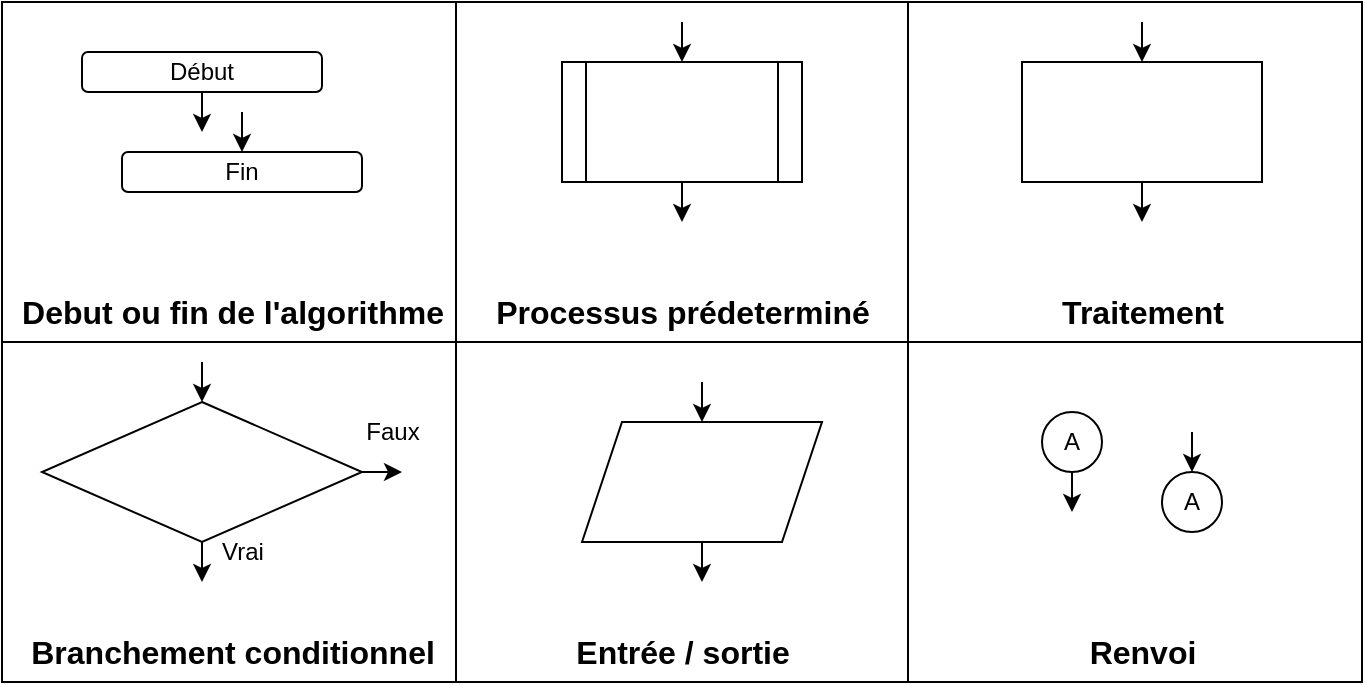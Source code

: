 <mxfile scale="3" border="0">
    <diagram id="LnBaotPDmzfXH7vjj1XS" name="Page-1">
        <mxGraphModel dx="863" dy="549" grid="1" gridSize="10" guides="1" tooltips="1" connect="1" arrows="1" fold="1" page="1" pageScale="1" pageWidth="850" pageHeight="1100" math="0" shadow="0">
            <root>
                <mxCell id="0"/>
                <mxCell id="1" parent="0"/>
                <mxCell id="64" value="" style="shape=table;startSize=0;container=1;collapsible=0;childLayout=tableLayout;" vertex="1" parent="1">
                    <mxGeometry x="30" y="20" width="680" height="340" as="geometry"/>
                </mxCell>
                <mxCell id="65" value="" style="shape=tableRow;horizontal=0;startSize=0;swimlaneHead=0;swimlaneBody=0;top=0;left=0;bottom=0;right=0;collapsible=0;dropTarget=0;fillColor=none;points=[[0,0.5],[1,0.5]];portConstraint=eastwest;" vertex="1" parent="64">
                    <mxGeometry width="680" height="170" as="geometry"/>
                </mxCell>
                <mxCell id="66" value="" style="shape=partialRectangle;html=1;whiteSpace=wrap;connectable=0;overflow=hidden;fillColor=none;top=0;left=0;bottom=0;right=0;pointerEvents=1;" vertex="1" parent="65">
                    <mxGeometry width="227" height="170" as="geometry">
                        <mxRectangle width="227" height="170" as="alternateBounds"/>
                    </mxGeometry>
                </mxCell>
                <mxCell id="67" value="" style="shape=partialRectangle;html=1;whiteSpace=wrap;connectable=0;overflow=hidden;fillColor=none;top=0;left=0;bottom=0;right=0;pointerEvents=1;" vertex="1" parent="65">
                    <mxGeometry x="227" width="226" height="170" as="geometry">
                        <mxRectangle width="226" height="170" as="alternateBounds"/>
                    </mxGeometry>
                </mxCell>
                <mxCell id="68" value="" style="shape=partialRectangle;html=1;whiteSpace=wrap;connectable=0;overflow=hidden;fillColor=none;top=0;left=0;bottom=0;right=0;pointerEvents=1;" vertex="1" parent="65">
                    <mxGeometry x="453" width="227" height="170" as="geometry">
                        <mxRectangle width="227" height="170" as="alternateBounds"/>
                    </mxGeometry>
                </mxCell>
                <mxCell id="69" value="" style="shape=tableRow;horizontal=0;startSize=0;swimlaneHead=0;swimlaneBody=0;top=0;left=0;bottom=0;right=0;collapsible=0;dropTarget=0;fillColor=none;points=[[0,0.5],[1,0.5]];portConstraint=eastwest;" vertex="1" parent="64">
                    <mxGeometry y="170" width="680" height="170" as="geometry"/>
                </mxCell>
                <mxCell id="70" value="" style="shape=partialRectangle;html=1;whiteSpace=wrap;connectable=0;overflow=hidden;fillColor=none;top=0;left=0;bottom=0;right=0;pointerEvents=1;" vertex="1" parent="69">
                    <mxGeometry width="227" height="170" as="geometry">
                        <mxRectangle width="227" height="170" as="alternateBounds"/>
                    </mxGeometry>
                </mxCell>
                <mxCell id="71" value="" style="shape=partialRectangle;html=1;whiteSpace=wrap;connectable=0;overflow=hidden;fillColor=none;top=0;left=0;bottom=0;right=0;pointerEvents=1;" vertex="1" parent="69">
                    <mxGeometry x="227" width="226" height="170" as="geometry">
                        <mxRectangle width="226" height="170" as="alternateBounds"/>
                    </mxGeometry>
                </mxCell>
                <mxCell id="72" value="" style="shape=partialRectangle;html=1;whiteSpace=wrap;connectable=0;overflow=hidden;fillColor=none;top=0;left=0;bottom=0;right=0;pointerEvents=1;" vertex="1" parent="69">
                    <mxGeometry x="453" width="227" height="170" as="geometry">
                        <mxRectangle width="227" height="170" as="alternateBounds"/>
                    </mxGeometry>
                </mxCell>
                <mxCell id="17" style="edgeStyle=none;html=1;exitX=0.5;exitY=1;exitDx=0;exitDy=0;" parent="1" source="6" edge="1">
                    <mxGeometry relative="1" as="geometry">
                        <mxPoint x="380" y="310" as="targetPoint"/>
                    </mxGeometry>
                </mxCell>
                <mxCell id="6" value="" style="shape=parallelogram;perimeter=parallelogramPerimeter;whiteSpace=wrap;html=1;fixedSize=1;" parent="1" vertex="1">
                    <mxGeometry x="320" y="230" width="120" height="60" as="geometry"/>
                </mxCell>
                <mxCell id="51" style="edgeStyle=none;html=1;entryX=0.5;entryY=0;entryDx=0;entryDy=0;" edge="1" parent="1" target="6">
                    <mxGeometry relative="1" as="geometry">
                        <mxPoint x="380" y="210" as="sourcePoint"/>
                    </mxGeometry>
                </mxCell>
                <mxCell id="61" value="" style="group" vertex="1" connectable="0" parent="1">
                    <mxGeometry x="70" y="45" width="140" height="70" as="geometry"/>
                </mxCell>
                <mxCell id="20" style="edgeStyle=none;html=1;entryX=0.5;entryY=0;entryDx=0;entryDy=0;" parent="61" target="14" edge="1">
                    <mxGeometry relative="1" as="geometry">
                        <mxPoint x="80" y="30" as="sourcePoint"/>
                    </mxGeometry>
                </mxCell>
                <mxCell id="15" style="edgeStyle=none;html=1;exitX=0.5;exitY=1;exitDx=0;exitDy=0;" parent="61" source="13" edge="1">
                    <mxGeometry relative="1" as="geometry">
                        <mxPoint x="60" y="40" as="targetPoint"/>
                    </mxGeometry>
                </mxCell>
                <mxCell id="13" value="Début" style="rounded=1;whiteSpace=wrap;html=1;" parent="61" vertex="1">
                    <mxGeometry width="120" height="20" as="geometry"/>
                </mxCell>
                <mxCell id="14" value="Fin" style="rounded=1;whiteSpace=wrap;html=1;" parent="61" vertex="1">
                    <mxGeometry x="20" y="50" width="120" height="20" as="geometry"/>
                </mxCell>
                <mxCell id="62" value="" style="group" vertex="1" connectable="0" parent="1">
                    <mxGeometry x="310" y="30" width="120" height="100" as="geometry"/>
                </mxCell>
                <mxCell id="16" style="edgeStyle=none;html=1;exitX=0.5;exitY=1;exitDx=0;exitDy=0;" parent="62" source="5" edge="1">
                    <mxGeometry relative="1" as="geometry">
                        <mxPoint x="60" y="100" as="targetPoint"/>
                    </mxGeometry>
                </mxCell>
                <mxCell id="5" value="" style="shape=process;whiteSpace=wrap;html=1;backgroundOutline=1;" parent="62" vertex="1">
                    <mxGeometry y="20" width="120" height="60" as="geometry"/>
                </mxCell>
                <mxCell id="50" style="edgeStyle=none;html=1;entryX=0.5;entryY=0;entryDx=0;entryDy=0;" edge="1" parent="62" target="5">
                    <mxGeometry relative="1" as="geometry">
                        <mxPoint x="60" as="sourcePoint"/>
                    </mxGeometry>
                </mxCell>
                <mxCell id="63" value="" style="group" vertex="1" connectable="0" parent="1">
                    <mxGeometry x="540" y="30" width="120" height="100" as="geometry"/>
                </mxCell>
                <mxCell id="55" style="edgeStyle=none;html=1;entryX=0.5;entryY=0;entryDx=0;entryDy=0;" edge="1" parent="63" target="52">
                    <mxGeometry relative="1" as="geometry">
                        <mxPoint x="60" as="sourcePoint"/>
                    </mxGeometry>
                </mxCell>
                <mxCell id="54" style="edgeStyle=none;html=1;exitX=0.5;exitY=1;exitDx=0;exitDy=0;" edge="1" parent="63" source="52">
                    <mxGeometry relative="1" as="geometry">
                        <mxPoint x="60" y="100" as="targetPoint"/>
                    </mxGeometry>
                </mxCell>
                <mxCell id="52" value="" style="rounded=0;whiteSpace=wrap;html=1;" vertex="1" parent="63">
                    <mxGeometry y="20" width="120" height="60" as="geometry"/>
                </mxCell>
                <mxCell id="75" value="" style="group" vertex="1" connectable="0" parent="1">
                    <mxGeometry x="550" y="225" width="90" height="60" as="geometry"/>
                </mxCell>
                <mxCell id="58" style="edgeStyle=none;html=1;exitX=0.5;exitY=1;exitDx=0;exitDy=0;" edge="1" parent="75" source="56">
                    <mxGeometry relative="1" as="geometry">
                        <mxPoint x="15" y="50" as="targetPoint"/>
                    </mxGeometry>
                </mxCell>
                <mxCell id="60" style="edgeStyle=none;html=1;entryX=0.5;entryY=0;entryDx=0;entryDy=0;" edge="1" parent="75" target="57">
                    <mxGeometry relative="1" as="geometry">
                        <mxPoint x="75" y="10" as="sourcePoint"/>
                    </mxGeometry>
                </mxCell>
                <mxCell id="56" value="A" style="ellipse;whiteSpace=wrap;html=1;aspect=fixed;" vertex="1" parent="75">
                    <mxGeometry width="30" height="30" as="geometry"/>
                </mxCell>
                <mxCell id="57" value="A" style="ellipse;whiteSpace=wrap;html=1;aspect=fixed;" vertex="1" parent="75">
                    <mxGeometry x="60" y="30" width="30" height="30" as="geometry"/>
                </mxCell>
                <mxCell id="79" value="" style="group" vertex="1" connectable="0" parent="1">
                    <mxGeometry x="50" y="200" width="200" height="110" as="geometry"/>
                </mxCell>
                <mxCell id="18" style="edgeStyle=none;html=1;exitX=0.5;exitY=1;exitDx=0;exitDy=0;" parent="79" source="7" edge="1">
                    <mxGeometry relative="1" as="geometry">
                        <mxPoint x="80" y="110" as="targetPoint"/>
                    </mxGeometry>
                </mxCell>
                <mxCell id="78" style="edgeStyle=none;html=1;exitX=1;exitY=0.5;exitDx=0;exitDy=0;" edge="1" parent="79" source="7">
                    <mxGeometry relative="1" as="geometry">
                        <mxPoint x="180" y="55" as="targetPoint"/>
                    </mxGeometry>
                </mxCell>
                <mxCell id="7" value="" style="rhombus;whiteSpace=wrap;html=1;" parent="79" vertex="1">
                    <mxGeometry y="20" width="160" height="70" as="geometry"/>
                </mxCell>
                <mxCell id="53" style="edgeStyle=none;html=1;entryX=0.5;entryY=0;entryDx=0;entryDy=0;" edge="1" parent="79" target="7">
                    <mxGeometry relative="1" as="geometry">
                        <mxPoint x="80" as="sourcePoint"/>
                    </mxGeometry>
                </mxCell>
                <mxCell id="22" value="Faux" style="text;html=1;align=center;verticalAlign=middle;resizable=0;points=[];autosize=1;strokeColor=none;fillColor=none;" parent="79" vertex="1">
                    <mxGeometry x="150" y="20" width="50" height="30" as="geometry"/>
                </mxCell>
                <mxCell id="23" value="Vrai" style="text;html=1;align=center;verticalAlign=middle;resizable=0;points=[];autosize=1;strokeColor=none;fillColor=none;" parent="79" vertex="1">
                    <mxGeometry x="80" y="80" width="40" height="30" as="geometry"/>
                </mxCell>
                <mxCell id="80" value="&lt;b&gt;&lt;font style=&quot;font-size: 16px;&quot;&gt;Debut ou fin de l'algorithme&lt;/font&gt;&lt;/b&gt;" style="text;html=1;align=center;verticalAlign=middle;resizable=0;points=[];autosize=1;strokeColor=none;fillColor=none;" vertex="1" parent="1">
                    <mxGeometry x="30" y="160" width="230" height="30" as="geometry"/>
                </mxCell>
                <mxCell id="81" value="&lt;b&gt;&lt;font style=&quot;font-size: 16px;&quot;&gt;Processus prédeterminé&lt;/font&gt;&lt;/b&gt;" style="text;html=1;align=center;verticalAlign=middle;resizable=0;points=[];autosize=1;strokeColor=none;fillColor=none;" vertex="1" parent="1">
                    <mxGeometry x="265" y="160" width="210" height="30" as="geometry"/>
                </mxCell>
                <mxCell id="82" value="&lt;b&gt;&lt;font style=&quot;font-size: 16px;&quot;&gt;Traitement&lt;/font&gt;&lt;/b&gt;" style="text;html=1;align=center;verticalAlign=middle;resizable=0;points=[];autosize=1;strokeColor=none;fillColor=none;" vertex="1" parent="1">
                    <mxGeometry x="550" y="160" width="100" height="30" as="geometry"/>
                </mxCell>
                <mxCell id="83" value="&lt;b&gt;&lt;font style=&quot;font-size: 16px;&quot;&gt;Branchement conditionnel&lt;/font&gt;&lt;/b&gt;" style="text;html=1;align=center;verticalAlign=middle;resizable=0;points=[];autosize=1;strokeColor=none;fillColor=none;" vertex="1" parent="1">
                    <mxGeometry x="30" y="330" width="230" height="30" as="geometry"/>
                </mxCell>
                <mxCell id="84" value="&lt;b&gt;&lt;font style=&quot;font-size: 16px;&quot;&gt;Entrée / sortie&lt;/font&gt;&lt;/b&gt;" style="text;html=1;align=center;verticalAlign=middle;resizable=0;points=[];autosize=1;strokeColor=none;fillColor=none;" vertex="1" parent="1">
                    <mxGeometry x="305" y="330" width="130" height="30" as="geometry"/>
                </mxCell>
                <mxCell id="85" value="&lt;b&gt;&lt;font style=&quot;font-size: 16px;&quot;&gt;Renvoi&lt;/font&gt;&lt;/b&gt;" style="text;html=1;align=center;verticalAlign=middle;resizable=0;points=[];autosize=1;strokeColor=none;fillColor=none;" vertex="1" parent="1">
                    <mxGeometry x="560" y="330" width="80" height="30" as="geometry"/>
                </mxCell>
            </root>
        </mxGraphModel>
    </diagram>
</mxfile>